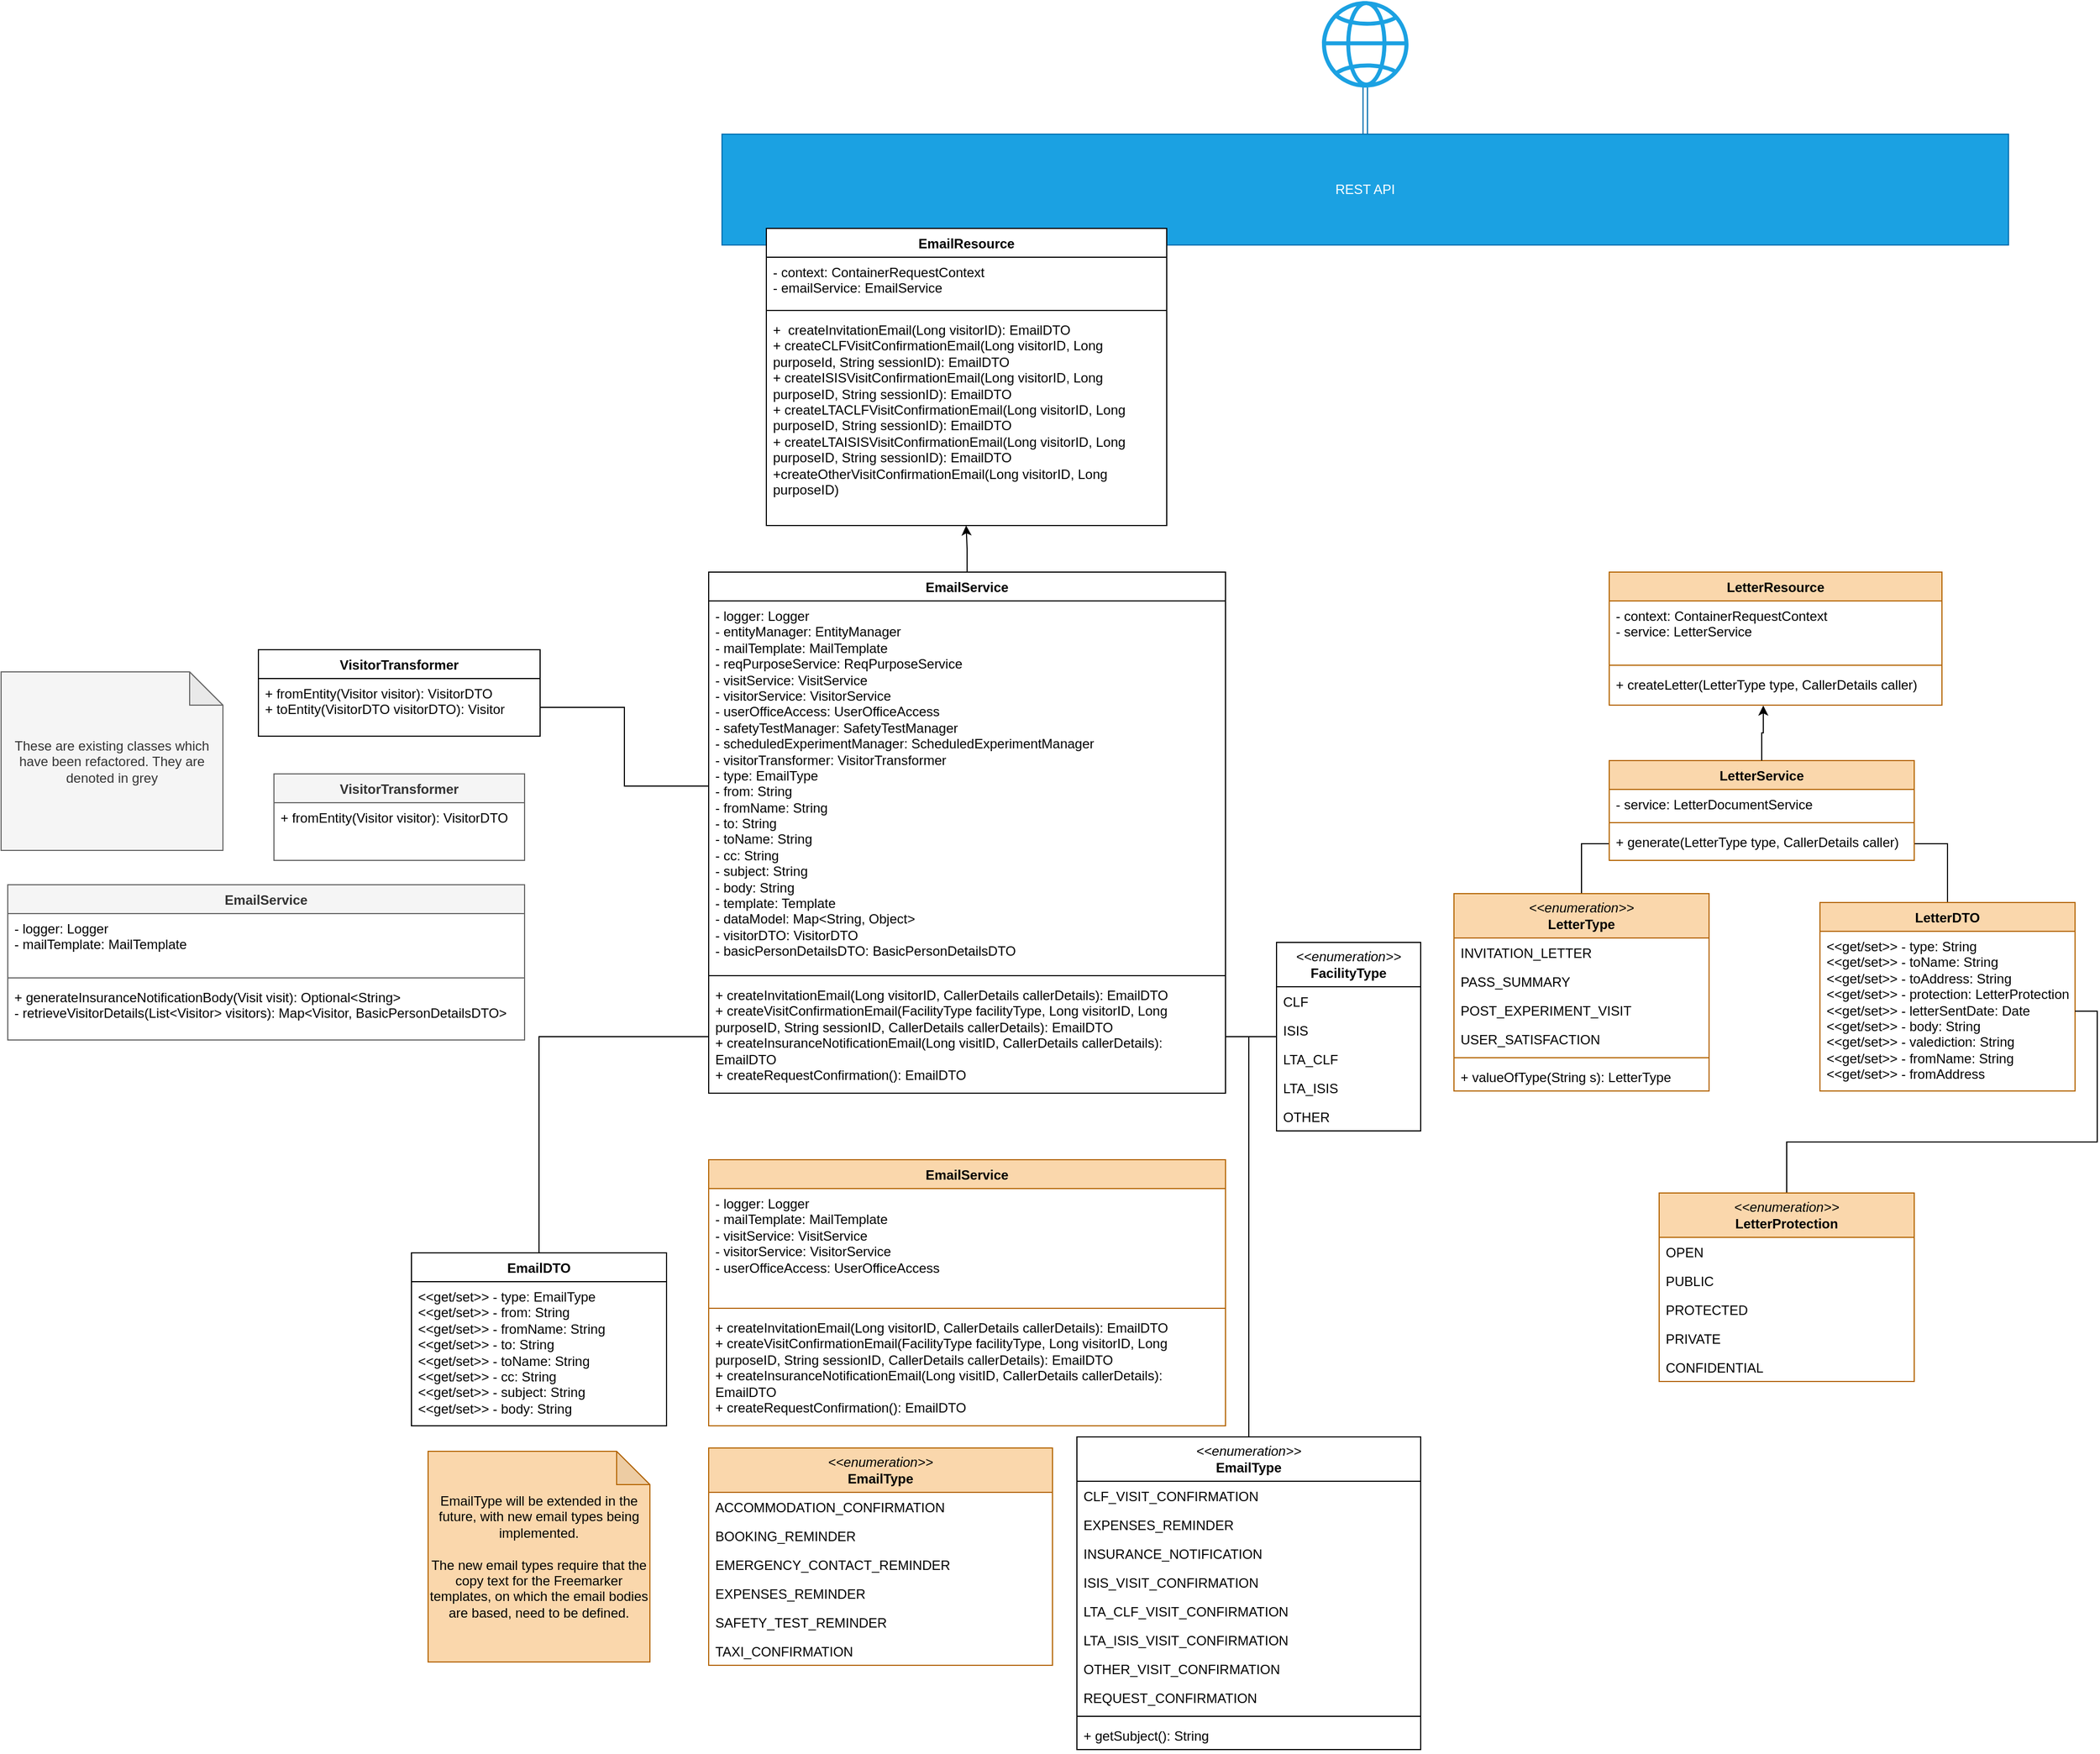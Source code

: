 <mxfile version="24.4.3" type="github">
  <diagram id="C5RBs43oDa-KdzZeNtuy" name="Page-1">
    <mxGraphModel dx="2705" dy="2376" grid="1" gridSize="10" guides="1" tooltips="1" connect="1" arrows="1" fold="1" page="1" pageScale="1" pageWidth="827" pageHeight="1169" math="0" shadow="0">
      <root>
        <mxCell id="WIyWlLk6GJQsqaUBKTNV-0" />
        <mxCell id="WIyWlLk6GJQsqaUBKTNV-1" parent="WIyWlLk6GJQsqaUBKTNV-0" />
        <mxCell id="lxQ42xoXtjc7i1S5PKAg-8" value="REST API" style="html=1;whiteSpace=wrap;fillColor=#1ba1e2;strokeColor=#006EAF;fontColor=#ffffff;" parent="WIyWlLk6GJQsqaUBKTNV-1" vertex="1">
          <mxGeometry x="-40" y="-325" width="1160" height="100" as="geometry" />
        </mxCell>
        <mxCell id="MQ1HAu035y0CXCqz7wdD-0" value="EmailResource" style="swimlane;fontStyle=1;align=center;verticalAlign=top;childLayout=stackLayout;horizontal=1;startSize=26;horizontalStack=0;resizeParent=1;resizeParentMax=0;resizeLast=0;collapsible=1;marginBottom=0;whiteSpace=wrap;html=1;" parent="WIyWlLk6GJQsqaUBKTNV-1" vertex="1">
          <mxGeometry y="-240" width="361" height="268" as="geometry" />
        </mxCell>
        <mxCell id="MQ1HAu035y0CXCqz7wdD-1" value="&lt;div&gt;- context: ContainerRequestContext&lt;/div&gt;&lt;div&gt;- emailService: EmailService&lt;br&gt;&lt;/div&gt;" style="text;align=left;verticalAlign=top;spacingLeft=4;spacingRight=4;overflow=hidden;rotatable=0;points=[[0,0.5],[1,0.5]];portConstraint=eastwest;whiteSpace=wrap;html=1;" parent="MQ1HAu035y0CXCqz7wdD-0" vertex="1">
          <mxGeometry y="26" width="361" height="44" as="geometry" />
        </mxCell>
        <mxCell id="MQ1HAu035y0CXCqz7wdD-2" value="" style="line;strokeWidth=1;fillColor=none;align=left;verticalAlign=middle;spacingTop=-1;spacingLeft=3;spacingRight=3;rotatable=0;labelPosition=right;points=[];portConstraint=eastwest;strokeColor=inherit;" parent="MQ1HAu035y0CXCqz7wdD-0" vertex="1">
          <mxGeometry y="70" width="361" height="8" as="geometry" />
        </mxCell>
        <mxCell id="MQ1HAu035y0CXCqz7wdD-3" value="&lt;div&gt;&lt;span style=&quot;background-color: initial;&quot;&gt;+&amp;nbsp; createInvitationEmail(Long visitorID): EmailDTO&lt;/span&gt;&lt;br&gt;&lt;/div&gt;&lt;div&gt;+ createCLFVisitConfirmationEmail(Long visitorID, Long purposeId, String sessionID): EmailDTO&lt;/div&gt;&lt;div&gt;+ createISISVisitConfirmationEmail(Long visitorID, Long purposeID, String sessionID): EmailDTO&lt;/div&gt;&lt;div&gt;+ createLTACLFVisitConfirmationEmail(Long visitorID, Long purposeID, String sessionID): EmailDTO&lt;/div&gt;&lt;div&gt;+ createLTAISISVisitConfirmationEmail(Long visitorID, Long purposeID, String sessionID): EmailDTO&lt;br&gt;&lt;/div&gt;&lt;div&gt;+createOtherVisitConfirmationEmail(Long visitorID, Long purposeID)&lt;/div&gt;" style="text;strokeColor=none;fillColor=none;align=left;verticalAlign=top;spacingLeft=4;spacingRight=4;overflow=hidden;rotatable=0;points=[[0,0.5],[1,0.5]];portConstraint=eastwest;whiteSpace=wrap;html=1;" parent="MQ1HAu035y0CXCqz7wdD-0" vertex="1">
          <mxGeometry y="78" width="361" height="190" as="geometry" />
        </mxCell>
        <mxCell id="MQ1HAu035y0CXCqz7wdD-16" value="EmailDTO" style="swimlane;fontStyle=1;align=center;verticalAlign=top;childLayout=stackLayout;horizontal=1;startSize=26;horizontalStack=0;resizeParent=1;resizeParentMax=0;resizeLast=0;collapsible=1;marginBottom=0;whiteSpace=wrap;html=1;" parent="WIyWlLk6GJQsqaUBKTNV-1" vertex="1">
          <mxGeometry x="-320" y="684" width="230" height="156" as="geometry" />
        </mxCell>
        <mxCell id="MQ1HAu035y0CXCqz7wdD-17" value="&lt;div&gt;&amp;lt;&amp;lt;get/set&amp;gt;&amp;gt; - type: EmailType&lt;/div&gt;&lt;div&gt;&amp;lt;&amp;lt;get/set&amp;gt;&amp;gt; - from: String&lt;/div&gt;&lt;div&gt;&amp;lt;&amp;lt;get/set&amp;gt;&amp;gt; - fromName: String&lt;/div&gt;&lt;div&gt;&amp;lt;&amp;lt;get/set&amp;gt;&amp;gt; - to: String&lt;br&gt;&lt;/div&gt;&lt;div&gt;&amp;lt;&amp;lt;get/set&amp;gt;&amp;gt; - toName: String&lt;br&gt;&lt;/div&gt;&lt;div&gt;&amp;lt;&amp;lt;get/set&amp;gt;&amp;gt; - cc: String&lt;br&gt;&lt;/div&gt;&lt;div&gt;&amp;lt;&amp;lt;get/set&amp;gt;&amp;gt; - subject: String&lt;br&gt;&lt;/div&gt;&lt;div&gt;&amp;lt;&amp;lt;get/set&amp;gt;&amp;gt; - body: String&lt;/div&gt;" style="text;strokeColor=none;fillColor=none;align=left;verticalAlign=top;spacingLeft=4;spacingRight=4;overflow=hidden;rotatable=0;points=[[0,0.5],[1,0.5]];portConstraint=eastwest;whiteSpace=wrap;html=1;" parent="MQ1HAu035y0CXCqz7wdD-16" vertex="1">
          <mxGeometry y="26" width="230" height="130" as="geometry" />
        </mxCell>
        <mxCell id="42Mcp5apY7TqK0RnaU3a-8" style="edgeStyle=orthogonalEdgeStyle;rounded=0;orthogonalLoop=1;jettySize=auto;html=1;entryX=0;entryY=0.5;entryDx=0;entryDy=0;exitX=0.5;exitY=0;exitDx=0;exitDy=0;startArrow=none;startFill=0;endArrow=none;endFill=0;" parent="WIyWlLk6GJQsqaUBKTNV-1" source="MQ1HAu035y0CXCqz7wdD-16" target="klUVoI3xU74Hqo5dRXkd-3" edge="1">
          <mxGeometry relative="1" as="geometry">
            <mxPoint x="23" y="606" as="targetPoint" />
          </mxGeometry>
        </mxCell>
        <mxCell id="wytjnBY4nGIAAZqbwtNx-2" value="" style="edgeStyle=orthogonalEdgeStyle;rounded=0;orthogonalLoop=1;jettySize=auto;html=1;shape=link;strokeColor=#006EAF;entryX=0.5;entryY=0;entryDx=0;entryDy=0;fillColor=#1ba1e2;" parent="WIyWlLk6GJQsqaUBKTNV-1" source="42Mcp5apY7TqK0RnaU3a-9" target="lxQ42xoXtjc7i1S5PKAg-8" edge="1">
          <mxGeometry relative="1" as="geometry">
            <mxPoint x="529" y="-287" as="targetPoint" />
          </mxGeometry>
        </mxCell>
        <mxCell id="42Mcp5apY7TqK0RnaU3a-9" value="" style="sketch=0;outlineConnect=0;fillColor=#1ba1e2;strokeColor=#006EAF;dashed=0;verticalLabelPosition=bottom;verticalAlign=top;align=center;html=1;fontSize=12;fontStyle=0;aspect=fixed;pointerEvents=1;shape=mxgraph.aws4.globe;fontColor=#ffffff;" parent="WIyWlLk6GJQsqaUBKTNV-1" vertex="1">
          <mxGeometry x="501" y="-445" width="78" height="78" as="geometry" />
        </mxCell>
        <mxCell id="LTdc4FJABVHUPqloN2zh-13" style="edgeStyle=orthogonalEdgeStyle;rounded=0;orthogonalLoop=1;jettySize=auto;html=1;endArrow=none;endFill=0;entryX=1;entryY=0.5;entryDx=0;entryDy=0;" parent="WIyWlLk6GJQsqaUBKTNV-1" source="A69BAZDd_FpkVHJT01qS-3" target="klUVoI3xU74Hqo5dRXkd-3" edge="1">
          <mxGeometry relative="1" as="geometry">
            <mxPoint x="375.5" y="606" as="targetPoint" />
          </mxGeometry>
        </mxCell>
        <mxCell id="A69BAZDd_FpkVHJT01qS-3" value="&lt;div&gt;&lt;i&gt;&amp;lt;&amp;lt;enumeration&amp;gt;&amp;gt;&lt;/i&gt;&lt;/div&gt;&lt;div&gt;&lt;b&gt;EmailType&lt;/b&gt;&lt;br&gt;&lt;/div&gt;" style="swimlane;fontStyle=0;childLayout=stackLayout;horizontal=1;startSize=40;fillColor=none;horizontalStack=0;resizeParent=1;resizeParentMax=0;resizeLast=0;collapsible=1;marginBottom=0;whiteSpace=wrap;html=1;" parent="WIyWlLk6GJQsqaUBKTNV-1" vertex="1">
          <mxGeometry x="280" y="850" width="310" height="282" as="geometry" />
        </mxCell>
        <mxCell id="klUVoI3xU74Hqo5dRXkd-4" value="CLF_VISIT_CONFIRMATION" style="text;strokeColor=none;fillColor=none;align=left;verticalAlign=top;spacingLeft=4;spacingRight=4;overflow=hidden;rotatable=0;points=[[0,0.5],[1,0.5]];portConstraint=eastwest;whiteSpace=wrap;html=1;" parent="A69BAZDd_FpkVHJT01qS-3" vertex="1">
          <mxGeometry y="40" width="310" height="26" as="geometry" />
        </mxCell>
        <mxCell id="A69BAZDd_FpkVHJT01qS-7" value="EXPENSES_REMINDER" style="text;strokeColor=none;fillColor=none;align=left;verticalAlign=top;spacingLeft=4;spacingRight=4;overflow=hidden;rotatable=0;points=[[0,0.5],[1,0.5]];portConstraint=eastwest;whiteSpace=wrap;html=1;" parent="A69BAZDd_FpkVHJT01qS-3" vertex="1">
          <mxGeometry y="66" width="310" height="26" as="geometry" />
        </mxCell>
        <mxCell id="klUVoI3xU74Hqo5dRXkd-5" value="INSURANCE_NOTIFICATION" style="text;strokeColor=none;fillColor=none;align=left;verticalAlign=top;spacingLeft=4;spacingRight=4;overflow=hidden;rotatable=0;points=[[0,0.5],[1,0.5]];portConstraint=eastwest;whiteSpace=wrap;html=1;" parent="A69BAZDd_FpkVHJT01qS-3" vertex="1">
          <mxGeometry y="92" width="310" height="26" as="geometry" />
        </mxCell>
        <mxCell id="klUVoI3xU74Hqo5dRXkd-6" value="ISIS_VISIT_CONFIRMATION" style="text;strokeColor=none;fillColor=none;align=left;verticalAlign=top;spacingLeft=4;spacingRight=4;overflow=hidden;rotatable=0;points=[[0,0.5],[1,0.5]];portConstraint=eastwest;whiteSpace=wrap;html=1;" parent="A69BAZDd_FpkVHJT01qS-3" vertex="1">
          <mxGeometry y="118" width="310" height="26" as="geometry" />
        </mxCell>
        <mxCell id="klUVoI3xU74Hqo5dRXkd-7" value="LTA_CLF_VISIT_CONFIRMATION" style="text;strokeColor=none;fillColor=none;align=left;verticalAlign=top;spacingLeft=4;spacingRight=4;overflow=hidden;rotatable=0;points=[[0,0.5],[1,0.5]];portConstraint=eastwest;whiteSpace=wrap;html=1;" parent="A69BAZDd_FpkVHJT01qS-3" vertex="1">
          <mxGeometry y="144" width="310" height="26" as="geometry" />
        </mxCell>
        <mxCell id="klUVoI3xU74Hqo5dRXkd-8" value="LTA_ISIS_VISIT_CONFIRMATION" style="text;strokeColor=none;fillColor=none;align=left;verticalAlign=top;spacingLeft=4;spacingRight=4;overflow=hidden;rotatable=0;points=[[0,0.5],[1,0.5]];portConstraint=eastwest;whiteSpace=wrap;html=1;" parent="A69BAZDd_FpkVHJT01qS-3" vertex="1">
          <mxGeometry y="170" width="310" height="26" as="geometry" />
        </mxCell>
        <mxCell id="klUVoI3xU74Hqo5dRXkd-9" value="OTHER_VISIT_CONFIRMATION" style="text;strokeColor=none;fillColor=none;align=left;verticalAlign=top;spacingLeft=4;spacingRight=4;overflow=hidden;rotatable=0;points=[[0,0.5],[1,0.5]];portConstraint=eastwest;whiteSpace=wrap;html=1;" parent="A69BAZDd_FpkVHJT01qS-3" vertex="1">
          <mxGeometry y="196" width="310" height="26" as="geometry" />
        </mxCell>
        <mxCell id="klUVoI3xU74Hqo5dRXkd-10" value="REQUEST_CONFIRMATION" style="text;strokeColor=none;fillColor=none;align=left;verticalAlign=top;spacingLeft=4;spacingRight=4;overflow=hidden;rotatable=0;points=[[0,0.5],[1,0.5]];portConstraint=eastwest;whiteSpace=wrap;html=1;" parent="A69BAZDd_FpkVHJT01qS-3" vertex="1">
          <mxGeometry y="222" width="310" height="26" as="geometry" />
        </mxCell>
        <mxCell id="LTdc4FJABVHUPqloN2zh-1" value="" style="line;strokeWidth=1;fillColor=none;align=left;verticalAlign=middle;spacingTop=-1;spacingLeft=3;spacingRight=3;rotatable=0;labelPosition=right;points=[];portConstraint=eastwest;strokeColor=inherit;" parent="A69BAZDd_FpkVHJT01qS-3" vertex="1">
          <mxGeometry y="248" width="310" height="8" as="geometry" />
        </mxCell>
        <mxCell id="LTdc4FJABVHUPqloN2zh-0" value="+ getSubject(): String" style="text;strokeColor=none;fillColor=none;align=left;verticalAlign=top;spacingLeft=4;spacingRight=4;overflow=hidden;rotatable=0;points=[[0,0.5],[1,0.5]];portConstraint=eastwest;whiteSpace=wrap;html=1;" parent="A69BAZDd_FpkVHJT01qS-3" vertex="1">
          <mxGeometry y="256" width="310" height="26" as="geometry" />
        </mxCell>
        <mxCell id="LTdc4FJABVHUPqloN2zh-15" style="edgeStyle=orthogonalEdgeStyle;rounded=0;orthogonalLoop=1;jettySize=auto;html=1;entryX=0;entryY=0.5;entryDx=0;entryDy=0;endArrow=none;endFill=0;" parent="WIyWlLk6GJQsqaUBKTNV-1" source="A69BAZDd_FpkVHJT01qS-12" target="lxQ42xoXtjc7i1S5PKAg-7" edge="1">
          <mxGeometry relative="1" as="geometry" />
        </mxCell>
        <mxCell id="A69BAZDd_FpkVHJT01qS-12" value="&lt;div&gt;&lt;i&gt;&amp;lt;&amp;lt;enumeration&amp;gt;&amp;gt;&lt;/i&gt;&lt;/div&gt;&lt;div&gt;&lt;b&gt;LetterType&lt;/b&gt;&lt;br&gt;&lt;/div&gt;" style="swimlane;fontStyle=0;childLayout=stackLayout;horizontal=1;startSize=40;fillColor=#fad7ac;horizontalStack=0;resizeParent=1;resizeParentMax=0;resizeLast=0;collapsible=1;marginBottom=0;whiteSpace=wrap;html=1;strokeColor=#b46504;" parent="WIyWlLk6GJQsqaUBKTNV-1" vertex="1">
          <mxGeometry x="620" y="360" width="230" height="178" as="geometry" />
        </mxCell>
        <mxCell id="A69BAZDd_FpkVHJT01qS-13" value="INVITATION_LETTER" style="text;strokeColor=none;fillColor=none;align=left;verticalAlign=top;spacingLeft=4;spacingRight=4;overflow=hidden;rotatable=0;points=[[0,0.5],[1,0.5]];portConstraint=eastwest;whiteSpace=wrap;html=1;" parent="A69BAZDd_FpkVHJT01qS-12" vertex="1">
          <mxGeometry y="40" width="230" height="26" as="geometry" />
        </mxCell>
        <mxCell id="A69BAZDd_FpkVHJT01qS-14" value="PASS_SUMMARY" style="text;strokeColor=none;fillColor=none;align=left;verticalAlign=top;spacingLeft=4;spacingRight=4;overflow=hidden;rotatable=0;points=[[0,0.5],[1,0.5]];portConstraint=eastwest;whiteSpace=wrap;html=1;" parent="A69BAZDd_FpkVHJT01qS-12" vertex="1">
          <mxGeometry y="66" width="230" height="26" as="geometry" />
        </mxCell>
        <mxCell id="A69BAZDd_FpkVHJT01qS-15" value="POST_EXPERIMENT_VISIT" style="text;strokeColor=none;fillColor=none;align=left;verticalAlign=top;spacingLeft=4;spacingRight=4;overflow=hidden;rotatable=0;points=[[0,0.5],[1,0.5]];portConstraint=eastwest;whiteSpace=wrap;html=1;" parent="A69BAZDd_FpkVHJT01qS-12" vertex="1">
          <mxGeometry y="92" width="230" height="26" as="geometry" />
        </mxCell>
        <mxCell id="A69BAZDd_FpkVHJT01qS-16" value="USER_SATISFACTION" style="text;strokeColor=none;fillColor=none;align=left;verticalAlign=top;spacingLeft=4;spacingRight=4;overflow=hidden;rotatable=0;points=[[0,0.5],[1,0.5]];portConstraint=eastwest;whiteSpace=wrap;html=1;" parent="A69BAZDd_FpkVHJT01qS-12" vertex="1">
          <mxGeometry y="118" width="230" height="26" as="geometry" />
        </mxCell>
        <mxCell id="LTdc4FJABVHUPqloN2zh-18" value="" style="line;strokeWidth=1;fillColor=none;align=left;verticalAlign=middle;spacingTop=-1;spacingLeft=3;spacingRight=3;rotatable=0;labelPosition=right;points=[];portConstraint=eastwest;strokeColor=inherit;" parent="A69BAZDd_FpkVHJT01qS-12" vertex="1">
          <mxGeometry y="144" width="230" height="8" as="geometry" />
        </mxCell>
        <mxCell id="LTdc4FJABVHUPqloN2zh-17" value="+ valueOfType(String s): LetterType" style="text;strokeColor=none;fillColor=none;align=left;verticalAlign=top;spacingLeft=4;spacingRight=4;overflow=hidden;rotatable=0;points=[[0,0.5],[1,0.5]];portConstraint=eastwest;whiteSpace=wrap;html=1;" parent="A69BAZDd_FpkVHJT01qS-12" vertex="1">
          <mxGeometry y="152" width="230" height="26" as="geometry" />
        </mxCell>
        <mxCell id="A69BAZDd_FpkVHJT01qS-26" style="edgeStyle=orthogonalEdgeStyle;rounded=0;orthogonalLoop=1;jettySize=auto;html=1;exitX=0.5;exitY=0;exitDx=0;exitDy=0;endArrow=none;endFill=0;" parent="WIyWlLk6GJQsqaUBKTNV-1" source="A69BAZDd_FpkVHJT01qS-22" target="lxQ42xoXtjc7i1S5PKAg-7" edge="1">
          <mxGeometry relative="1" as="geometry">
            <mxPoint x="592" y="692" as="targetPoint" />
          </mxGeometry>
        </mxCell>
        <mxCell id="A69BAZDd_FpkVHJT01qS-22" value="LetterDTO" style="swimlane;fontStyle=1;align=center;verticalAlign=top;childLayout=stackLayout;horizontal=1;startSize=26;horizontalStack=0;resizeParent=1;resizeParentMax=0;resizeLast=0;collapsible=1;marginBottom=0;whiteSpace=wrap;html=1;fillColor=#fad7ac;strokeColor=#b46504;" parent="WIyWlLk6GJQsqaUBKTNV-1" vertex="1">
          <mxGeometry x="950" y="368" width="230" height="170" as="geometry" />
        </mxCell>
        <mxCell id="A69BAZDd_FpkVHJT01qS-23" value="&lt;div&gt;&amp;lt;&amp;lt;get/set&amp;gt;&amp;gt; - type: String&lt;br&gt;&lt;/div&gt;&lt;div&gt;&amp;lt;&amp;lt;get/set&amp;gt;&amp;gt; - toName: String&lt;br&gt;&lt;/div&gt;&lt;div&gt;&amp;lt;&amp;lt;get/set&amp;gt;&amp;gt; - toAddress: String&lt;br&gt;&lt;/div&gt;&lt;div&gt;&amp;lt;&amp;lt;get/set&amp;gt;&amp;gt; - protection: LetterProtection&lt;br&gt;&lt;/div&gt;&lt;div&gt;&amp;lt;&amp;lt;get/set&amp;gt;&amp;gt; - letterSentDate: Date&lt;br&gt;&lt;/div&gt;&lt;div&gt;&amp;lt;&amp;lt;get/set&amp;gt;&amp;gt; - body: String&lt;br&gt;&lt;/div&gt;&lt;div&gt;&amp;lt;&amp;lt;get/set&amp;gt;&amp;gt; - valediction: String&lt;br&gt;&lt;/div&gt;&lt;div&gt;&amp;lt;&amp;lt;get/set&amp;gt;&amp;gt; - fromName: String&lt;/div&gt;&lt;div&gt;&amp;lt;&amp;lt;get/set&amp;gt;&amp;gt; - fromAddress&lt;br&gt;&lt;/div&gt;" style="text;strokeColor=none;fillColor=none;align=left;verticalAlign=top;spacingLeft=4;spacingRight=4;overflow=hidden;rotatable=0;points=[[0,0.5],[1,0.5]];portConstraint=eastwest;whiteSpace=wrap;html=1;" parent="A69BAZDd_FpkVHJT01qS-22" vertex="1">
          <mxGeometry y="26" width="230" height="144" as="geometry" />
        </mxCell>
        <mxCell id="eRIV_MZJOHmOLpLLFDUo-0" value="LetterResource" style="swimlane;fontStyle=1;align=center;verticalAlign=top;childLayout=stackLayout;horizontal=1;startSize=26;horizontalStack=0;resizeParent=1;resizeParentMax=0;resizeLast=0;collapsible=1;marginBottom=0;whiteSpace=wrap;html=1;fillColor=#fad7ac;strokeColor=#b46504;" parent="WIyWlLk6GJQsqaUBKTNV-1" vertex="1">
          <mxGeometry x="760" y="70" width="300" height="120" as="geometry" />
        </mxCell>
        <mxCell id="eRIV_MZJOHmOLpLLFDUo-1" value="&lt;div&gt;- context: ContainerRequestContext&lt;/div&gt;&lt;div&gt;- service: LetterService&lt;br&gt;&lt;/div&gt;" style="text;strokeColor=none;fillColor=none;align=left;verticalAlign=top;spacingLeft=4;spacingRight=4;overflow=hidden;rotatable=0;points=[[0,0.5],[1,0.5]];portConstraint=eastwest;whiteSpace=wrap;html=1;" parent="eRIV_MZJOHmOLpLLFDUo-0" vertex="1">
          <mxGeometry y="26" width="300" height="54" as="geometry" />
        </mxCell>
        <mxCell id="eRIV_MZJOHmOLpLLFDUo-2" value="" style="line;strokeWidth=1;fillColor=none;align=left;verticalAlign=middle;spacingTop=-1;spacingLeft=3;spacingRight=3;rotatable=0;labelPosition=right;points=[];portConstraint=eastwest;strokeColor=inherit;" parent="eRIV_MZJOHmOLpLLFDUo-0" vertex="1">
          <mxGeometry y="80" width="300" height="8" as="geometry" />
        </mxCell>
        <mxCell id="eRIV_MZJOHmOLpLLFDUo-3" value="+ createLetter(LetterType type, CallerDetails caller)" style="text;strokeColor=none;fillColor=none;align=left;verticalAlign=top;spacingLeft=4;spacingRight=4;overflow=hidden;rotatable=0;points=[[0,0.5],[1,0.5]];portConstraint=eastwest;whiteSpace=wrap;html=1;" parent="eRIV_MZJOHmOLpLLFDUo-0" vertex="1">
          <mxGeometry y="88" width="300" height="32" as="geometry" />
        </mxCell>
        <mxCell id="lxQ42xoXtjc7i1S5PKAg-4" value="LetterService" style="swimlane;fontStyle=1;align=center;verticalAlign=top;childLayout=stackLayout;horizontal=1;startSize=26;horizontalStack=0;resizeParent=1;resizeParentMax=0;resizeLast=0;collapsible=1;marginBottom=0;whiteSpace=wrap;html=1;fillColor=#fad7ac;strokeColor=#b46504;" parent="WIyWlLk6GJQsqaUBKTNV-1" vertex="1">
          <mxGeometry x="760" y="240" width="275" height="90" as="geometry" />
        </mxCell>
        <mxCell id="lxQ42xoXtjc7i1S5PKAg-5" value="- service: LetterDocumentService" style="text;strokeColor=none;fillColor=none;align=left;verticalAlign=top;spacingLeft=4;spacingRight=4;overflow=hidden;rotatable=0;points=[[0,0.5],[1,0.5]];portConstraint=eastwest;whiteSpace=wrap;html=1;" parent="lxQ42xoXtjc7i1S5PKAg-4" vertex="1">
          <mxGeometry y="26" width="275" height="26" as="geometry" />
        </mxCell>
        <mxCell id="lxQ42xoXtjc7i1S5PKAg-6" value="" style="line;strokeWidth=1;fillColor=none;align=left;verticalAlign=middle;spacingTop=-1;spacingLeft=3;spacingRight=3;rotatable=0;labelPosition=right;points=[];portConstraint=eastwest;strokeColor=inherit;" parent="lxQ42xoXtjc7i1S5PKAg-4" vertex="1">
          <mxGeometry y="52" width="275" height="8" as="geometry" />
        </mxCell>
        <mxCell id="lxQ42xoXtjc7i1S5PKAg-7" value="&lt;div&gt;+ generate(LetterType type, CallerDetails caller)&lt;/div&gt;" style="text;strokeColor=none;fillColor=none;align=left;verticalAlign=top;spacingLeft=4;spacingRight=4;overflow=hidden;rotatable=0;points=[[0,0.5],[1,0.5]];portConstraint=eastwest;whiteSpace=wrap;html=1;" parent="lxQ42xoXtjc7i1S5PKAg-4" vertex="1">
          <mxGeometry y="60" width="275" height="30" as="geometry" />
        </mxCell>
        <mxCell id="lxQ42xoXtjc7i1S5PKAg-14" style="edgeStyle=orthogonalEdgeStyle;rounded=0;orthogonalLoop=1;jettySize=auto;html=1;exitX=0.5;exitY=0;exitDx=0;exitDy=0;entryX=0.499;entryY=1;entryDx=0;entryDy=0;entryPerimeter=0;" parent="WIyWlLk6GJQsqaUBKTNV-1" source="klUVoI3xU74Hqo5dRXkd-0" target="MQ1HAu035y0CXCqz7wdD-3" edge="1">
          <mxGeometry relative="1" as="geometry">
            <mxPoint x="199.25" y="511" as="sourcePoint" />
            <mxPoint x="263" y="501" as="targetPoint" />
          </mxGeometry>
        </mxCell>
        <mxCell id="LTdc4FJABVHUPqloN2zh-2" value="EmailService" style="swimlane;fontStyle=1;align=center;verticalAlign=top;childLayout=stackLayout;horizontal=1;startSize=26;horizontalStack=0;resizeParent=1;resizeParentMax=0;resizeLast=0;collapsible=1;marginBottom=0;whiteSpace=wrap;html=1;fillColor=#f5f5f5;fontColor=#333333;strokeColor=#666666;" parent="WIyWlLk6GJQsqaUBKTNV-1" vertex="1">
          <mxGeometry x="-684" y="352" width="466" height="140" as="geometry" />
        </mxCell>
        <mxCell id="LTdc4FJABVHUPqloN2zh-3" value="&lt;div&gt;- logger: Logger&lt;/div&gt;&lt;div&gt;- mailTemplate: MailTemplate&lt;br&gt;&lt;/div&gt;" style="text;strokeColor=none;fillColor=none;align=left;verticalAlign=top;spacingLeft=4;spacingRight=4;overflow=hidden;rotatable=0;points=[[0,0.5],[1,0.5]];portConstraint=eastwest;whiteSpace=wrap;html=1;" parent="LTdc4FJABVHUPqloN2zh-2" vertex="1">
          <mxGeometry y="26" width="466" height="54" as="geometry" />
        </mxCell>
        <mxCell id="LTdc4FJABVHUPqloN2zh-4" value="" style="line;strokeWidth=1;fillColor=none;align=left;verticalAlign=middle;spacingTop=-1;spacingLeft=3;spacingRight=3;rotatable=0;labelPosition=right;points=[];portConstraint=eastwest;strokeColor=inherit;" parent="LTdc4FJABVHUPqloN2zh-2" vertex="1">
          <mxGeometry y="80" width="466" height="8" as="geometry" />
        </mxCell>
        <mxCell id="LTdc4FJABVHUPqloN2zh-5" value="&lt;div&gt;+ generateInsuranceNotificationBody(Visit visit): Optional&amp;lt;String&amp;gt;&lt;/div&gt;&lt;div&gt;- retrieveVisitorDetails(List&amp;lt;Visitor&amp;gt; visitors): Map&amp;lt;Visitor, BasicPersonDetailsDTO&amp;gt;&lt;br&gt; &lt;/div&gt;&lt;div&gt;&lt;br&gt;&lt;/div&gt;" style="text;strokeColor=none;fillColor=none;align=left;verticalAlign=top;spacingLeft=4;spacingRight=4;overflow=hidden;rotatable=0;points=[[0,0.5],[1,0.5]];portConstraint=eastwest;whiteSpace=wrap;html=1;" parent="LTdc4FJABVHUPqloN2zh-2" vertex="1">
          <mxGeometry y="88" width="466" height="52" as="geometry" />
        </mxCell>
        <mxCell id="LTdc4FJABVHUPqloN2zh-6" value="&lt;div&gt;These are existing classes which have been refactored. They are denoted in grey&lt;/div&gt;" style="shape=note;whiteSpace=wrap;html=1;backgroundOutline=1;darkOpacity=0.05;fillColor=#f5f5f5;fontColor=#333333;strokeColor=#666666;" parent="WIyWlLk6GJQsqaUBKTNV-1" vertex="1">
          <mxGeometry x="-690" y="160" width="200" height="161" as="geometry" />
        </mxCell>
        <mxCell id="LTdc4FJABVHUPqloN2zh-11" style="edgeStyle=orthogonalEdgeStyle;rounded=0;orthogonalLoop=1;jettySize=auto;html=1;entryX=0.463;entryY=1.012;entryDx=0;entryDy=0;entryPerimeter=0;" parent="WIyWlLk6GJQsqaUBKTNV-1" source="lxQ42xoXtjc7i1S5PKAg-4" target="eRIV_MZJOHmOLpLLFDUo-3" edge="1">
          <mxGeometry relative="1" as="geometry" />
        </mxCell>
        <mxCell id="klUVoI3xU74Hqo5dRXkd-0" value="EmailService" style="swimlane;fontStyle=1;align=center;verticalAlign=top;childLayout=stackLayout;horizontal=1;startSize=26;horizontalStack=0;resizeParent=1;resizeParentMax=0;resizeLast=0;collapsible=1;marginBottom=0;whiteSpace=wrap;html=1;" parent="WIyWlLk6GJQsqaUBKTNV-1" vertex="1">
          <mxGeometry x="-52" y="70" width="466" height="470" as="geometry" />
        </mxCell>
        <mxCell id="klUVoI3xU74Hqo5dRXkd-1" value="&lt;div&gt;- logger: Logger&lt;/div&gt;&lt;div&gt;- entityManager: EntityManager&lt;/div&gt;&lt;div&gt;- mailTemplate: MailTemplate&lt;br&gt;&lt;/div&gt;&lt;div&gt;- reqPurposeService: ReqPurposeService&lt;/div&gt;&lt;div&gt;- visitService: VisitService&lt;/div&gt;&lt;div&gt;- visitorService: VisitorService&lt;br&gt;&lt;/div&gt;&lt;div&gt;- userOfficeAccess: UserOfficeAccess&lt;br&gt;&lt;/div&gt;&lt;div&gt;- safetyTestManager: SafetyTestManager&lt;/div&gt;&lt;div&gt;- scheduledExperimentManager: ScheduledExperimentManager&lt;/div&gt;&lt;div&gt;- visitorTransformer: VisitorTransformer&lt;/div&gt;&lt;div&gt;- type: EmailType&lt;/div&gt;&lt;div&gt;- from: String&lt;/div&gt;&lt;div&gt;- fromName: String&lt;/div&gt;&lt;div&gt;- to: String&lt;/div&gt;&lt;div&gt;- toName: String&lt;/div&gt;&lt;div&gt;- cc: String&lt;/div&gt;&lt;div&gt;- subject: String&lt;/div&gt;&lt;div&gt;- body: String&lt;/div&gt;&lt;div&gt;- template: Template&lt;/div&gt;&lt;div&gt;- dataModel: Map&amp;lt;String, Object&amp;gt;&lt;/div&gt;&lt;div&gt;- visitorDTO: VisitorDTO&lt;/div&gt;&lt;div&gt;- basicPersonDetailsDTO: BasicPersonDetailsDTO&lt;/div&gt;" style="text;strokeColor=none;fillColor=none;align=left;verticalAlign=top;spacingLeft=4;spacingRight=4;overflow=hidden;rotatable=0;points=[[0,0.5],[1,0.5]];portConstraint=eastwest;whiteSpace=wrap;html=1;" parent="klUVoI3xU74Hqo5dRXkd-0" vertex="1">
          <mxGeometry y="26" width="466" height="334" as="geometry" />
        </mxCell>
        <mxCell id="klUVoI3xU74Hqo5dRXkd-2" value="" style="line;strokeWidth=1;fillColor=none;align=left;verticalAlign=middle;spacingTop=-1;spacingLeft=3;spacingRight=3;rotatable=0;labelPosition=right;points=[];portConstraint=eastwest;strokeColor=inherit;" parent="klUVoI3xU74Hqo5dRXkd-0" vertex="1">
          <mxGeometry y="360" width="466" height="8" as="geometry" />
        </mxCell>
        <mxCell id="klUVoI3xU74Hqo5dRXkd-3" value="&lt;div&gt;+ createInvitationEmail(Long visitorID, CallerDetails callerDetails): EmailDTO&lt;/div&gt;&lt;div&gt;+ createVisitConfirmationEmail(FacilityType facilityType, Long visitorID, Long purposeID, String sessionID, CallerDetails callerDetails): EmailDTO&lt;/div&gt;&lt;div&gt;+ createInsuranceNotificationEmail(Long visitID, CallerDetails callerDetails): EmailDTO&lt;/div&gt;&lt;div&gt;+ createRequestConfirmation(): EmailDTO&lt;/div&gt;" style="text;strokeColor=none;fillColor=none;align=left;verticalAlign=top;spacingLeft=4;spacingRight=4;overflow=hidden;rotatable=0;points=[[0,0.5],[1,0.5]];portConstraint=eastwest;whiteSpace=wrap;html=1;" parent="klUVoI3xU74Hqo5dRXkd-0" vertex="1">
          <mxGeometry y="368" width="466" height="102" as="geometry" />
        </mxCell>
        <mxCell id="388r8Wky6wOfIN9yFUwu-8" style="edgeStyle=orthogonalEdgeStyle;rounded=0;orthogonalLoop=1;jettySize=auto;html=1;entryX=1;entryY=0.5;entryDx=0;entryDy=0;endArrow=none;endFill=0;" parent="WIyWlLk6GJQsqaUBKTNV-1" source="388r8Wky6wOfIN9yFUwu-0" target="A69BAZDd_FpkVHJT01qS-23" edge="1">
          <mxGeometry relative="1" as="geometry" />
        </mxCell>
        <mxCell id="388r8Wky6wOfIN9yFUwu-0" value="&lt;div&gt;&lt;i&gt;&amp;lt;&amp;lt;enumeration&amp;gt;&amp;gt;&lt;/i&gt;&lt;/div&gt;&lt;div&gt;&lt;b&gt;LetterProtection&lt;/b&gt;&lt;br&gt;&lt;/div&gt;" style="swimlane;fontStyle=0;childLayout=stackLayout;horizontal=1;startSize=40;fillColor=#fad7ac;horizontalStack=0;resizeParent=1;resizeParentMax=0;resizeLast=0;collapsible=1;marginBottom=0;whiteSpace=wrap;html=1;strokeColor=#b46504;" parent="WIyWlLk6GJQsqaUBKTNV-1" vertex="1">
          <mxGeometry x="805" y="630" width="230" height="170" as="geometry" />
        </mxCell>
        <mxCell id="388r8Wky6wOfIN9yFUwu-1" value="OPEN" style="text;strokeColor=none;fillColor=none;align=left;verticalAlign=top;spacingLeft=4;spacingRight=4;overflow=hidden;rotatable=0;points=[[0,0.5],[1,0.5]];portConstraint=eastwest;whiteSpace=wrap;html=1;" parent="388r8Wky6wOfIN9yFUwu-0" vertex="1">
          <mxGeometry y="40" width="230" height="26" as="geometry" />
        </mxCell>
        <mxCell id="388r8Wky6wOfIN9yFUwu-2" value="PUBLIC" style="text;strokeColor=none;fillColor=none;align=left;verticalAlign=top;spacingLeft=4;spacingRight=4;overflow=hidden;rotatable=0;points=[[0,0.5],[1,0.5]];portConstraint=eastwest;whiteSpace=wrap;html=1;" parent="388r8Wky6wOfIN9yFUwu-0" vertex="1">
          <mxGeometry y="66" width="230" height="26" as="geometry" />
        </mxCell>
        <mxCell id="388r8Wky6wOfIN9yFUwu-3" value="PROTECTED" style="text;strokeColor=none;fillColor=none;align=left;verticalAlign=top;spacingLeft=4;spacingRight=4;overflow=hidden;rotatable=0;points=[[0,0.5],[1,0.5]];portConstraint=eastwest;whiteSpace=wrap;html=1;" parent="388r8Wky6wOfIN9yFUwu-0" vertex="1">
          <mxGeometry y="92" width="230" height="26" as="geometry" />
        </mxCell>
        <mxCell id="388r8Wky6wOfIN9yFUwu-4" value="PRIVATE" style="text;strokeColor=none;fillColor=none;align=left;verticalAlign=top;spacingLeft=4;spacingRight=4;overflow=hidden;rotatable=0;points=[[0,0.5],[1,0.5]];portConstraint=eastwest;whiteSpace=wrap;html=1;" parent="388r8Wky6wOfIN9yFUwu-0" vertex="1">
          <mxGeometry y="118" width="230" height="26" as="geometry" />
        </mxCell>
        <mxCell id="388r8Wky6wOfIN9yFUwu-7" value="CONFIDENTIAL" style="text;strokeColor=none;fillColor=none;align=left;verticalAlign=top;spacingLeft=4;spacingRight=4;overflow=hidden;rotatable=0;points=[[0,0.5],[1,0.5]];portConstraint=eastwest;whiteSpace=wrap;html=1;" parent="388r8Wky6wOfIN9yFUwu-0" vertex="1">
          <mxGeometry y="144" width="230" height="26" as="geometry" />
        </mxCell>
        <mxCell id="zF09DsBkX-imnk4xTCFa-0" value="&lt;div&gt;&lt;i&gt;&amp;lt;&amp;lt;enumeration&amp;gt;&amp;gt;&lt;/i&gt;&lt;/div&gt;&lt;div&gt;&lt;b&gt;FacilityType&lt;/b&gt;&lt;/div&gt;" style="swimlane;fontStyle=0;childLayout=stackLayout;horizontal=1;startSize=40;fillColor=none;horizontalStack=0;resizeParent=1;resizeParentMax=0;resizeLast=0;collapsible=1;marginBottom=0;whiteSpace=wrap;html=1;" vertex="1" parent="WIyWlLk6GJQsqaUBKTNV-1">
          <mxGeometry x="460" y="404" width="130" height="170" as="geometry" />
        </mxCell>
        <mxCell id="zF09DsBkX-imnk4xTCFa-1" value="CLF" style="text;strokeColor=none;fillColor=none;align=left;verticalAlign=top;spacingLeft=4;spacingRight=4;overflow=hidden;rotatable=0;points=[[0,0.5],[1,0.5]];portConstraint=eastwest;whiteSpace=wrap;html=1;" vertex="1" parent="zF09DsBkX-imnk4xTCFa-0">
          <mxGeometry y="40" width="130" height="26" as="geometry" />
        </mxCell>
        <mxCell id="zF09DsBkX-imnk4xTCFa-2" value="ISIS" style="text;strokeColor=none;fillColor=none;align=left;verticalAlign=top;spacingLeft=4;spacingRight=4;overflow=hidden;rotatable=0;points=[[0,0.5],[1,0.5]];portConstraint=eastwest;whiteSpace=wrap;html=1;" vertex="1" parent="zF09DsBkX-imnk4xTCFa-0">
          <mxGeometry y="66" width="130" height="26" as="geometry" />
        </mxCell>
        <mxCell id="zF09DsBkX-imnk4xTCFa-11" value="LTA_CLF" style="text;strokeColor=none;fillColor=none;align=left;verticalAlign=top;spacingLeft=4;spacingRight=4;overflow=hidden;rotatable=0;points=[[0,0.5],[1,0.5]];portConstraint=eastwest;whiteSpace=wrap;html=1;" vertex="1" parent="zF09DsBkX-imnk4xTCFa-0">
          <mxGeometry y="92" width="130" height="26" as="geometry" />
        </mxCell>
        <mxCell id="zF09DsBkX-imnk4xTCFa-12" value="LTA_ISIS" style="text;strokeColor=none;fillColor=none;align=left;verticalAlign=top;spacingLeft=4;spacingRight=4;overflow=hidden;rotatable=0;points=[[0,0.5],[1,0.5]];portConstraint=eastwest;whiteSpace=wrap;html=1;" vertex="1" parent="zF09DsBkX-imnk4xTCFa-0">
          <mxGeometry y="118" width="130" height="26" as="geometry" />
        </mxCell>
        <mxCell id="zF09DsBkX-imnk4xTCFa-13" value="OTHER" style="text;strokeColor=none;fillColor=none;align=left;verticalAlign=top;spacingLeft=4;spacingRight=4;overflow=hidden;rotatable=0;points=[[0,0.5],[1,0.5]];portConstraint=eastwest;whiteSpace=wrap;html=1;" vertex="1" parent="zF09DsBkX-imnk4xTCFa-0">
          <mxGeometry y="144" width="130" height="26" as="geometry" />
        </mxCell>
        <mxCell id="zF09DsBkX-imnk4xTCFa-16" value="&lt;div&gt;&lt;i&gt;&amp;lt;&amp;lt;enumeration&amp;gt;&amp;gt;&lt;/i&gt;&lt;/div&gt;&lt;div&gt;&lt;b&gt;EmailType&lt;/b&gt;&lt;br&gt;&lt;/div&gt;" style="swimlane;fontStyle=0;childLayout=stackLayout;horizontal=1;startSize=40;fillColor=#fad7ac;horizontalStack=0;resizeParent=1;resizeParentMax=0;resizeLast=0;collapsible=1;marginBottom=0;whiteSpace=wrap;html=1;strokeColor=#b46504;" vertex="1" parent="WIyWlLk6GJQsqaUBKTNV-1">
          <mxGeometry x="-52" y="860" width="310" height="196" as="geometry" />
        </mxCell>
        <mxCell id="zF09DsBkX-imnk4xTCFa-17" value="ACCOMMODATION_CONFIRMATION" style="text;strokeColor=none;fillColor=none;align=left;verticalAlign=top;spacingLeft=4;spacingRight=4;overflow=hidden;rotatable=0;points=[[0,0.5],[1,0.5]];portConstraint=eastwest;whiteSpace=wrap;html=1;" vertex="1" parent="zF09DsBkX-imnk4xTCFa-16">
          <mxGeometry y="40" width="310" height="26" as="geometry" />
        </mxCell>
        <mxCell id="zF09DsBkX-imnk4xTCFa-18" value="BOOKING_REMINDER" style="text;strokeColor=none;fillColor=none;align=left;verticalAlign=top;spacingLeft=4;spacingRight=4;overflow=hidden;rotatable=0;points=[[0,0.5],[1,0.5]];portConstraint=eastwest;whiteSpace=wrap;html=1;" vertex="1" parent="zF09DsBkX-imnk4xTCFa-16">
          <mxGeometry y="66" width="310" height="26" as="geometry" />
        </mxCell>
        <mxCell id="zF09DsBkX-imnk4xTCFa-20" value="EMERGENCY_CONTACT_REMINDER" style="text;strokeColor=none;fillColor=none;align=left;verticalAlign=top;spacingLeft=4;spacingRight=4;overflow=hidden;rotatable=0;points=[[0,0.5],[1,0.5]];portConstraint=eastwest;whiteSpace=wrap;html=1;" vertex="1" parent="zF09DsBkX-imnk4xTCFa-16">
          <mxGeometry y="92" width="310" height="26" as="geometry" />
        </mxCell>
        <mxCell id="zF09DsBkX-imnk4xTCFa-21" value="EXPENSES_REMINDER" style="text;strokeColor=none;fillColor=none;align=left;verticalAlign=top;spacingLeft=4;spacingRight=4;overflow=hidden;rotatable=0;points=[[0,0.5],[1,0.5]];portConstraint=eastwest;whiteSpace=wrap;html=1;" vertex="1" parent="zF09DsBkX-imnk4xTCFa-16">
          <mxGeometry y="118" width="310" height="26" as="geometry" />
        </mxCell>
        <mxCell id="zF09DsBkX-imnk4xTCFa-28" value="SAFETY_TEST_REMINDER" style="text;strokeColor=none;fillColor=none;align=left;verticalAlign=top;spacingLeft=4;spacingRight=4;overflow=hidden;rotatable=0;points=[[0,0.5],[1,0.5]];portConstraint=eastwest;whiteSpace=wrap;html=1;" vertex="1" parent="zF09DsBkX-imnk4xTCFa-16">
          <mxGeometry y="144" width="310" height="26" as="geometry" />
        </mxCell>
        <mxCell id="zF09DsBkX-imnk4xTCFa-29" value="TAXI_CONFIRMATION" style="text;strokeColor=none;fillColor=none;align=left;verticalAlign=top;spacingLeft=4;spacingRight=4;overflow=hidden;rotatable=0;points=[[0,0.5],[1,0.5]];portConstraint=eastwest;whiteSpace=wrap;html=1;" vertex="1" parent="zF09DsBkX-imnk4xTCFa-16">
          <mxGeometry y="170" width="310" height="26" as="geometry" />
        </mxCell>
        <mxCell id="zF09DsBkX-imnk4xTCFa-32" value="&lt;div&gt;EmailType will be extended in the future, with new email types being implemented.&lt;/div&gt;&lt;div&gt;&lt;br&gt;&lt;/div&gt;&lt;div&gt;The new email types require that the copy text for the Freemarker templates, on which the email bodies are based, need to be defined.&lt;/div&gt;" style="shape=note;whiteSpace=wrap;html=1;backgroundOutline=1;darkOpacity=0.05;fillColor=#fad7ac;strokeColor=#b46504;" vertex="1" parent="WIyWlLk6GJQsqaUBKTNV-1">
          <mxGeometry x="-305" y="863" width="200" height="190" as="geometry" />
        </mxCell>
        <mxCell id="zF09DsBkX-imnk4xTCFa-33" style="edgeStyle=orthogonalEdgeStyle;rounded=0;orthogonalLoop=1;jettySize=auto;html=1;endArrow=none;endFill=0;entryX=1;entryY=0.5;entryDx=0;entryDy=0;" edge="1" parent="WIyWlLk6GJQsqaUBKTNV-1" source="zF09DsBkX-imnk4xTCFa-0" target="klUVoI3xU74Hqo5dRXkd-3">
          <mxGeometry relative="1" as="geometry">
            <mxPoint x="220" y="750" as="targetPoint" />
          </mxGeometry>
        </mxCell>
        <mxCell id="zF09DsBkX-imnk4xTCFa-34" value="EmailService" style="swimlane;fontStyle=1;align=center;verticalAlign=top;childLayout=stackLayout;horizontal=1;startSize=26;horizontalStack=0;resizeParent=1;resizeParentMax=0;resizeLast=0;collapsible=1;marginBottom=0;whiteSpace=wrap;html=1;fillColor=#fad7ac;strokeColor=#b46504;" vertex="1" parent="WIyWlLk6GJQsqaUBKTNV-1">
          <mxGeometry x="-52" y="600" width="466" height="240" as="geometry" />
        </mxCell>
        <mxCell id="zF09DsBkX-imnk4xTCFa-35" value="&lt;div&gt;- logger: Logger&lt;/div&gt;&lt;div&gt;- mailTemplate: MailTemplate&lt;br&gt;&lt;/div&gt;&lt;div&gt;- visitService: VisitService&lt;/div&gt;&lt;div&gt;- visitorService: VisitorService&lt;br&gt;&lt;/div&gt;&lt;div&gt;- userOfficeAccess: UserOfficeAccess&lt;br&gt;&lt;/div&gt;" style="text;strokeColor=none;fillColor=none;align=left;verticalAlign=top;spacingLeft=4;spacingRight=4;overflow=hidden;rotatable=0;points=[[0,0.5],[1,0.5]];portConstraint=eastwest;whiteSpace=wrap;html=1;" vertex="1" parent="zF09DsBkX-imnk4xTCFa-34">
          <mxGeometry y="26" width="466" height="104" as="geometry" />
        </mxCell>
        <mxCell id="zF09DsBkX-imnk4xTCFa-36" value="" style="line;strokeWidth=1;fillColor=none;align=left;verticalAlign=middle;spacingTop=-1;spacingLeft=3;spacingRight=3;rotatable=0;labelPosition=right;points=[];portConstraint=eastwest;strokeColor=inherit;" vertex="1" parent="zF09DsBkX-imnk4xTCFa-34">
          <mxGeometry y="130" width="466" height="8" as="geometry" />
        </mxCell>
        <mxCell id="zF09DsBkX-imnk4xTCFa-37" value="&lt;div&gt;+ createInvitationEmail(Long visitorID, CallerDetails callerDetails): EmailDTO&lt;/div&gt;&lt;div&gt;+ createVisitConfirmationEmail(FacilityType facilityType, Long visitorID, Long purposeID, String sessionID, CallerDetails callerDetails): EmailDTO&lt;/div&gt;&lt;div&gt;+ createInsuranceNotificationEmail(Long visitID, CallerDetails callerDetails): EmailDTO&lt;/div&gt;&lt;div&gt;+ createRequestConfirmation(): EmailDTO&lt;/div&gt;" style="text;strokeColor=none;fillColor=none;align=left;verticalAlign=top;spacingLeft=4;spacingRight=4;overflow=hidden;rotatable=0;points=[[0,0.5],[1,0.5]];portConstraint=eastwest;whiteSpace=wrap;html=1;" vertex="1" parent="zF09DsBkX-imnk4xTCFa-34">
          <mxGeometry y="138" width="466" height="102" as="geometry" />
        </mxCell>
        <mxCell id="zF09DsBkX-imnk4xTCFa-38" value="VisitorTransformer" style="swimlane;fontStyle=1;align=center;verticalAlign=top;childLayout=stackLayout;horizontal=1;startSize=26;horizontalStack=0;resizeParent=1;resizeParentMax=0;resizeLast=0;collapsible=1;marginBottom=0;whiteSpace=wrap;html=1;fillColor=#f5f5f5;fontColor=#333333;strokeColor=#666666;" vertex="1" parent="WIyWlLk6GJQsqaUBKTNV-1">
          <mxGeometry x="-444" y="252" width="226" height="78" as="geometry" />
        </mxCell>
        <mxCell id="zF09DsBkX-imnk4xTCFa-41" value="&lt;div&gt;+ fromEntity(Visitor visitor): VisitorDTO&lt;/div&gt;" style="text;strokeColor=none;fillColor=none;align=left;verticalAlign=top;spacingLeft=4;spacingRight=4;overflow=hidden;rotatable=0;points=[[0,0.5],[1,0.5]];portConstraint=eastwest;whiteSpace=wrap;html=1;" vertex="1" parent="zF09DsBkX-imnk4xTCFa-38">
          <mxGeometry y="26" width="226" height="52" as="geometry" />
        </mxCell>
        <mxCell id="zF09DsBkX-imnk4xTCFa-42" value="VisitorTransformer" style="swimlane;fontStyle=1;align=center;verticalAlign=top;childLayout=stackLayout;horizontal=1;startSize=26;horizontalStack=0;resizeParent=1;resizeParentMax=0;resizeLast=0;collapsible=1;marginBottom=0;whiteSpace=wrap;html=1;" vertex="1" parent="WIyWlLk6GJQsqaUBKTNV-1">
          <mxGeometry x="-458" y="140" width="254" height="78" as="geometry" />
        </mxCell>
        <mxCell id="zF09DsBkX-imnk4xTCFa-43" value="&lt;div&gt;+ fromEntity(Visitor visitor): VisitorDTO&lt;/div&gt;&lt;div&gt;+ toEntity(VisitorDTO visitorDTO): Visitor&lt;/div&gt;" style="text;strokeColor=none;fillColor=none;align=left;verticalAlign=top;spacingLeft=4;spacingRight=4;overflow=hidden;rotatable=0;points=[[0,0.5],[1,0.5]];portConstraint=eastwest;whiteSpace=wrap;html=1;" vertex="1" parent="zF09DsBkX-imnk4xTCFa-42">
          <mxGeometry y="26" width="254" height="52" as="geometry" />
        </mxCell>
        <mxCell id="zF09DsBkX-imnk4xTCFa-44" style="edgeStyle=orthogonalEdgeStyle;rounded=0;orthogonalLoop=1;jettySize=auto;html=1;entryX=0;entryY=0.5;entryDx=0;entryDy=0;endArrow=none;endFill=0;" edge="1" parent="WIyWlLk6GJQsqaUBKTNV-1" source="zF09DsBkX-imnk4xTCFa-43" target="klUVoI3xU74Hqo5dRXkd-1">
          <mxGeometry relative="1" as="geometry" />
        </mxCell>
      </root>
    </mxGraphModel>
  </diagram>
</mxfile>
